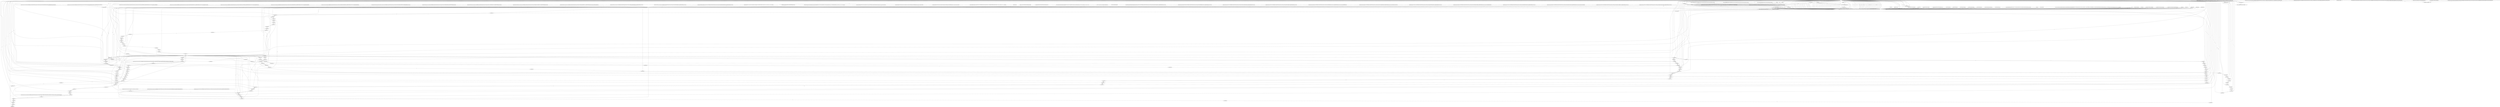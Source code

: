digraph {
node0 [label="&rct=j&q=&esrc=s&source=web&cd=1&ved=0CCQQFjAA&url=http%3A%2F%2Fintranet-if.insa-lyon.fr%2Ftemps%2Fchoix_5if.html&ei=XCZXUJO8DqGk0QW3r4HgCA&usg=AFQjCNEvjlT8PYX9dCOE2msqniHXzu3AhA&sig2=CRHwXl3O6Qnj59qSJgUMHA"];
node1 [label="&rct=j&q=&esrc=s&source=web&cd=2&ved=0CCkQFjAB&url=http%3A%2F%2Fintranet-if.insa-lyon.fr%2Ftemps%2Fchoix_4if.html&ei=_ZJQUOmNKs7ptQa2w4HoCA&usg=AFQjCNHiLeNQtecHEHS-3qH95llZOZPuFg"];
node2 [label="-"];
node3 [label=".php?vlan=106"];
node4 [label=".wolf/teaching/index.html"];
node5 [label="/SiteWebIF/"];
node6 [label="/SiteWebIF/Intranet-etudiant.php"];
node7 [label="/SiteWebIF/Intranet-personnel.php"];
node8 [label="/chercheurs/LCI/"];
node9 [label="/chercheurs/gcaplat/"];
node10 [label="/chercheurs/gcaplat/Resume%20MC%20&%20RP.pdf"];
node11 [label="/login;jsessionid=658bfefe819400eb17bfc1636a6ebae3.dsi-vm03?service=http%3a%2f%2fintranet-if.insa-lyon.fr%2fsitewebif%2fintranet-etudiant.php"];
node12 [label="/login;jsessionid=EEB958ED61C6F68724023B049EB74956.dsi-vm03?service=http%3A%2F%2Fintranet-if.insa-lyon.fr%2FSiteWebIF%2FIntranet-etudiant.php"];
node13 [label="/login?service=http%3A%2F%2Fintranet-if.insa-lyon.fr%2FSiteWebIF%2FIntranet-etudiant.php"];
node14 [label="/micromachine/download/asm"];
node15 [label="/micromachine/download/sujet.pdf"];
node16 [label="/notesif/RSS/RSS_4IF.xml"];
node17 [label="/notesif/ReferentielIF/"];
node18 [label="/notesif/ReferentielIF/pmwiki.php?n=Main.AP3"];
node19 [label="/notesif/saisie2007/"];
node20 [label="/notesif/saisie2007/_classement4IF.php"];
node21 [label="/stages/Listestage.php"];
node22 [label="/stages/descriptif/IBM%20-%20DVS-intership-2012-V4-1.pdf"];
node23 [label="/temps/"];
node24 [label="/temps/2FC37.html"];
node25 [label="/temps/2FC38.html"];
node26 [label="/temps/2FC39.html"];
node27 [label="/temps/2FC40.html"];
node28 [label="/temps/2FC41.html"];
node29 [label="/temps/2FC42.html"];
node30 [label="/temps/3IF1.html"];
node31 [label="/temps/3IF10.html"];
node32 [label="/temps/3IF11.html"];
node33 [label="/temps/3IF12.html"];
node34 [label="/temps/3IF13.html"];
node35 [label="/temps/3IF14.html"];
node36 [label="/temps/3IF15.html"];
node37 [label="/temps/3IF16.html"];
node38 [label="/temps/3IF17.html"];
node39 [label="/temps/3IF18.html"];
node40 [label="/temps/3IF19.html"];
node41 [label="/temps/3IF2.html"];
node42 [label="/temps/3IF20.html"];
node43 [label="/temps/3IF21.html"];
node44 [label="/temps/3IF22.html"];
node45 [label="/temps/3IF23.html"];
node46 [label="/temps/3IF24.html"];
node47 [label="/temps/3IF25.html"];
node48 [label="/temps/3IF26.html"];
node49 [label="/temps/3IF27.html"];
node50 [label="/temps/3IF3.html"];
node51 [label="/temps/3IF35.html"];
node52 [label="/temps/3IF36.html"];
node53 [label="/temps/3IF37.html"];
node54 [label="/temps/3IF38.html"];
node55 [label="/temps/3IF39.html"];
node56 [label="/temps/3IF4.html"];
node57 [label="/temps/3IF40.html"];
node58 [label="/temps/3IF41.html"];
node59 [label="/temps/3IF42.html"];
node60 [label="/temps/3IF43.html"];
node61 [label="/temps/3IF44.html"];
node62 [label="/temps/3IF45.html"];
node63 [label="/temps/3IF46.html"];
node64 [label="/temps/3IF47.html"];
node65 [label="/temps/3IF48.html"];
node66 [label="/temps/3IF49.html"];
node67 [label="/temps/3IF5.html"];
node68 [label="/temps/3IF50.html"];
node69 [label="/temps/3IF51.html"];
node70 [label="/temps/3IF52.html"];
node71 [label="/temps/3IF6.html"];
node72 [label="/temps/3IF7.html"];
node73 [label="/temps/3IF8.html"];
node74 [label="/temps/3IF9.html"];
node75 [label="/temps/4IF1.html"];
node76 [label="/temps/4IF10.html"];
node77 [label="/temps/4IF11.html"];
node78 [label="/temps/4IF12.html"];
node79 [label="/temps/4IF13.html"];
node80 [label="/temps/4IF14.html"];
node81 [label="/temps/4IF15.html"];
node82 [label="/temps/4IF16.html"];
node83 [label="/temps/4IF17.html"];
node84 [label="/temps/4IF18.html"];
node85 [label="/temps/4IF19.html"];
node86 [label="/temps/4IF2.html"];
node87 [label="/temps/4IF27.html"];
node88 [label="/temps/4IF3.html"];
node89 [label="/temps/4IF35.html"];
node90 [label="/temps/4IF36.html"];
node91 [label="/temps/4IF37.html"];
node92 [label="/temps/4IF38.html"];
node93 [label="/temps/4IF39.html"];
node94 [label="/temps/4IF4.html"];
node95 [label="/temps/4IF40.html"];
node96 [label="/temps/4IF41.html"];
node97 [label="/temps/4IF42.html"];
node98 [label="/temps/4IF43.html"];
node99 [label="/temps/4IF44.html"];
node100 [label="/temps/4IF45.html"];
node101 [label="/temps/4IF46.html"];
node102 [label="/temps/4IF47.html"];
node103 [label="/temps/4IF48.html"];
node104 [label="/temps/4IF49.html"];
node105 [label="/temps/4IF5.html"];
node106 [label="/temps/4IF50.html"];
node107 [label="/temps/4IF51.html"];
node108 [label="/temps/4IF52.html"];
node109 [label="/temps/4IF53.html"];
node110 [label="/temps/4IF6.html"];
node111 [label="/temps/4IF7.html"];
node112 [label="/temps/4IF8.html"];
node113 [label="/temps/4IF9.html"];
node114 [label="/temps/5IF1.html"];
node115 [label="/temps/5IF10.html"];
node116 [label="/temps/5IF11.html"];
node117 [label="/temps/5IF12.html"];
node118 [label="/temps/5IF13.html"];
node119 [label="/temps/5IF14.html"];
node120 [label="/temps/5IF15.html"];
node121 [label="/temps/5IF16.html"];
node122 [label="/temps/5IF17.html"];
node123 [label="/temps/5IF18.html"];
node124 [label="/temps/5IF19.html"];
node125 [label="/temps/5IF2.html"];
node126 [label="/temps/5IF20.html"];
node127 [label="/temps/5IF21.html"];
node128 [label="/temps/5IF22.html"];
node129 [label="/temps/5IF23.html"];
node130 [label="/temps/5IF24.html"];
node131 [label="/temps/5IF25.html"];
node132 [label="/temps/5IF26.html"];
node133 [label="/temps/5IF27.html"];
node134 [label="/temps/5IF3.html"];
node135 [label="/temps/5IF38.html"];
node136 [label="/temps/5IF39.html"];
node137 [label="/temps/5IF4.html"];
node138 [label="/temps/5IF40.html"];
node139 [label="/temps/5IF41.html"];
node140 [label="/temps/5IF42.html"];
node141 [label="/temps/5IF43.html"];
node142 [label="/temps/5IF44.html"];
node143 [label="/temps/5IF45.html"];
node144 [label="/temps/5IF46.html"];
node145 [label="/temps/5IF47.html"];
node146 [label="/temps/5IF48.html"];
node147 [label="/temps/5IF49.html"];
node148 [label="/temps/5IF5.html"];
node149 [label="/temps/5IF50.html"];
node150 [label="/temps/5IF51.html"];
node151 [label="/temps/5IF52.html"];
node152 [label="/temps/5IF6.html"];
node153 [label="/temps/5IF7.html"];
node154 [label="/temps/5IF8.html"];
node155 [label="/temps/5IF9.html"];
node156 [label="/temps/choix_3if.html"];
node157 [label="/temps/choix_4if.html"];
node158 [label="/temps/choix_5if.html"];
node159 [label="/temps/index.html"];
node160 [label=":90/wiki/doku.php"];
node161 [label=":90/wiki/doku.php?id=comptes_etudiants"];
node162 [label=":90/wiki/doku.php?id=contacts_marches_informatiques_sav_etc"];
node163 [label=":90/wiki/doku.php?id=divers"];
node164 [label=":90/wiki/doku.php?id=serveur"];
node165 [label=":90/wiki/doku.php?id=servifnagios"];
node166 [label=":90/wiki/doku.php?id=start&do=login"];
node167 [label=":90/wiki/doku.php?id=windows2"];
node168 [label=":90/wiki/doku.php?id=windows2&do=revisions"];
node169 [label=":90/wiki/doku.php?id=windows3"];
node170 [label="=f&client=chrome-mobile&sourceid=chrome-mobile&ie=UTF-8&q=insa+if+temps"];
node171 [label="=fr&client=ms-android-hms-vf-fr&source=android-browser-goto&v=133247963&q=emploi+du+temps+insa+if&oq=emploi+du+temps+insa&gs_l=mobile-gws-serp.1.0.41j0l4.2508.3845.0.5855.5.5.0.0.0.0.627.1066.4-1j1.2.0...0.0...1ac.1.7dWZmlpwgyQ"];
node172 [label="=fr&gl=fr&client=ms-android-samsung&source=android-browser-key&q=if+temp+insa&sky=mrdr"];
node173 [label="=fr&redir_esc=&client=ms-android-hms-vf-fr&source=android-browser-goto&v=133247963&qsubts=1348492673106&action=devloc&q=emploi+du+temps+insa+if&v=133247963"];
node174 [label="=fr&redir_esc=&client=ms-android-orange-unknown&source=android-browser-type&v=133247963&qsubts=1348232983309&q=if+insa+emploi+du+temps&v=133247963"];
node175 [label="=fr&redir_esc=&client=ms-android-samsung&source=android-search-app&v=133247963&qsubts=1348578626925&q=emploi+du+temps+insa+lyon&v=133247963"];
node176 [label="=fr&source=hp&q=insa+emploi+du+temps&gbv=2&rlz=1W1GZEZ_frFR316&oq=insa+emplo&gs_l=heirloom-hp.3.1.0l2j0i30l6j0i10i30j0i5i30.62156.65047.0.68625.10.10.0.0.0.0.312.1734.0j2j4j1.7.0...0.0...1c.1.GcQt3opsk1I"];
node177 [label="=insa%20lyon%20edt"];
node178 [label="=t&rct=j&q=architecture%20des%20ordinateurs%20et%20assembleurs%20site%20du%20zero&source=web&cd=7&ved=0CFAQFjAG&url=http%3A%2F%2Fintranet-if.insa-lyon.fr%2Fmicromachine%2Fdownload%2Fsujet.pdf&ei=-uVNUIz4BYa00QW464DoAQ&usg=AFQjCNGVIueq_Xoou5zoRZ-blydbJI89_Q&cad=rja"];
node179 [label="_dns.php?sql=Modifier&vlan=106&adresse_ip=134.214.107.49&nom_dns=&description_user=&no_salle=&nom_labo=&mac=&brassage=&commentaires="];
node180 [label="a=t&rct=j&q=&esrc=s&source=web&cd=1&ved=0CB8QFjAA&url=http%3A%2F%2Fintranet-if.insa-lyon.fr%2Ftemps%2F3IF22.html&ei=P6BMUOyaItSyhAev5oHQCQ&usg=AFQjCNF2kB2k9vXEnHi4bzePZtfBR-dlQg&sig2=rZXViB554PnqpvlhfHyfSA"];
node181 [label="a=t&rct=j&q=&esrc=s&source=web&cd=2&ved=0CCYQFjAB&url=http%3A%2F%2Fintranet-if.insa-lyon.fr%2Ftemps%2F3IF5.html&ei=aaBMUJCLO5O3hAe3n4HgCQ&usg=AFQjCNGDyg7rZlSOWZhdLAo_VscGVFmlDw&sig2=9CxbO4Xi4VaxNqJbg68rzA"];
node182 [label="ation/annuaire"];
node183 [label="ation/historique"];
node184 [label="base_dns.php"];
node185 [label="diante/laedi"];
node186 [label="eb&babsrc=NT_ss&rlz=0&q=machine+de+plan+d%26%2339%3Barchitecture"];
node187 [label="emplois+du+temps+insa&ie=UTF-8&oe=UTF-8&hl=fr&client=safari"];
node188 [label="ers/cours-architecture-des-ordinateurs_pdf_58664.html"];
node189 [label="http://if.insa-lyon.fr/"];
node190 [label="http://intranet-if:90/dns/"];
node191 [label="ient=ms-rim&hl=fr&q=intranet%20if&ie=UTF-8&oe=UTF-8&channel=browser"];
node192 [label="l=fr&source=android-home&site=webhp&source=hp&q=insa+lyon+emploi+du+temps&oq=insa+lyon+emploi+du+temps&gs_l=mobile-gws-hp.3...4047.14314.0.15016.26.22.0.1.1.0.0.0..0.0...0.0...1ac.1."];
node193 [label="mploi+du+temps+insa+lyon+&s=web&as=0&rlz=0&babsrc=SP_ss"];
node194 [label="ntranet+if&form=OPRTSD&pc=OPER"];
node195 [label="on/3if"];
node196 [label="produit+cimique+talpac+&btnG=%3CSPAN+class%3Dsbico+style%3D%22DISPLAY%3A+block%3B+BACKGROUND%3A+url%28%2Fimages%2Fnav_logo115.png%29+no-repeat+-36px+-111px%3B+WIDTH%3A+13px%3B+HEIGHT%3A+14px%22%3E%3C%2FSPAN%3E&hl=fr&gbv=2&tbas=0&gs_l=heirloom-serp.12...22344.35156.0.37672.16.16.0.0.0.0.328.3124.0j7j7j1.15.0...0.0...1c.1.w_ZdoZUIog8"];
node197 [label="rct=j&q=%3E%20http%3A%2F%2Fintranet-if%2Fpermanences%2F&source=web&cd=1&ved=0CCUQFjAA&url=http%3A%2F%2Fintranet-if.insa-lyon.fr%2Ftemps%2F&ei=51lgUKXWN-On0QXe2IGACw&usg=AFQjCNEWrHsRdIlhli_31qYl94w-yMCjpw"];
node198 [label="rct=j&q=&esrc=s&source=web&cd=1&cad=rja&ved=0CCIQFjAA&url=http%3A%2F%2Fintranet-if.insa-lyon.fr%2Fchercheurs%2Fgcaplat%2F&ei=xQxfUIyPFIbG0QWFvoDwCw&usg=AFQjCNGYKZ3_TwpgrzNHszHTutds228MaQ"];
node199 [label="rct=j&q=&esrc=s&source=web&cd=1&cad=rja&ved=0CCMQFjAA&url=http%3A%2F%2Fintranet-if.insa-lyon.fr%2Ftemps%2F&ei=JU9LUIPaKYaq0QXvn4CACw&usg=AFQjCNEWrHsRdIlhli_31qYl94w-yMCjpw"];
node200 [label="rct=j&q=&esrc=s&source=web&cd=1&ved=0CCAQFjAA&url=http%3A%2F%2Fintranet-if.insa-lyon.fr%2Ftemps%2F&ei=5VpgUMuhJ8K6hAet4YHoAQ&usg=AFQjCNEWrHsRdIlhli_31qYl94w-yMCjpw"];
node201 [label="rct=j&q=&esrc=s&source=web&cd=1&ved=0CCAQFjAA&url=http%3A%2F%2Fintranet-if.insa-lyon.fr%2Ftemps%2F&ei=nkJoUOX3CYu4hAfn8IBo&usg=AFQjCNEWrHsRdIlhli_31qYl94w-yMCjpw"];
node202 [label="rct=j&q=&esrc=s&source=web&cd=1&ved=0CCIQFjAA&url=http%3A%2F%2Fintranet-if.insa-lyon.fr%2Ftemps%2F&ei=MENPUNHINZKwhAe_uoCwBw&usg=AFQjCNEWrHsRdIlhli_31qYl94w-yMCjpw&sig2=tMbyXXBKXXRBYAJGCv-RcA"];
node203 [label="rct=j&q=&esrc=s&source=web&cd=1&ved=0CCMQFjAA&url=http%3A%2F%2Fintranet-if.insa-lyon.fr%2Fchercheurs%2Fgcaplat%2F&ei=zK1hUL7qF4LM0QWamIHgAg&usg=AFQjCNGYKZ3_TwpgrzNHszHTutds228MaQ"];
node204 [label="rct=j&q=&esrc=s&source=web&cd=1&ved=0CCMQFjAA&url=http%3A%2F%2Fintranet-if.insa-lyon.fr%2Ftemps%2F&ei=SkZoULeiIMqH0AXg54GQCA&usg=AFQjCNEWrHsRdIlhli_31qYl94w-yMCjpw&sig2=FniHnnreSp4CYxOUUWkcAA"];
node205 [label="rct=j&q=&esrc=s&source=web&cd=1&ved=0CCMQFjAA&url=http%3A%2F%2Fintranet-if.insa-lyon.fr%2Ftemps%2F&ei=gXpYULH4O8TMhAeLpYH4Bw&usg=AFQjCNEWrHsRdIlhli_31qYl94w-yMCjpw"];
node206 [label="rct=j&q=&esrc=s&source=web&cd=1&ved=0CCMQFjAA&url=http%3A%2F%2Fintranet-if.insa-lyon.fr%2Ftemps%2F&ei=mGtcUKPXKsjOhAeuk4HADA&usg=AFQjCNEWrHsRdIlhli_31qYl94w-yMCjpw&sig2=7tHpqkKuJAh9ZEvE1hOfhw"];
node207 [label="rct=j&q=&esrc=s&source=web&cd=1&ved=0CCMQFjAA&url=http%3A%2F%2Fintranet-if.insa-lyon.fr%2Ftemps%2F&ei=niBXUNDEOsK2hQe9sYDoCA&usg=AFQjCNEWrHsRdIlhli_31qYl94w-yMCjpw"];
node208 [label="rct=j&q=&esrc=s&source=web&cd=1&ved=0CCMQFjAA&url=http%3A%2F%2Fintranet-if.insa-lyon.fr%2Ftemps%2F&ei=wAJjUKCJIouFhQe_9oCgCQ&usg=AFQjCNEWrHsRdIlhli_31qYl94w-yMCjpw&sig2=8VF0_4c6u8cKwg38CQ8Qbg"];
node209 [label="rct=j&q=&esrc=s&source=web&cd=1&ved=0CCUQFjAA&url=http%3A%2F%2Fintranet-if.insa-lyon.fr%2Ftemps%2F&ei=zpJQUNLyGsW2hQfEjIGQCw&usg=AFQjCNEWrHsRdIlhli_31qYl94w-yMCjpw"];
node210 [label="rct=j&q=&esrc=s&source=web&cd=1&ved=0CCgQFjAA&url=http%3A%2F%2Fintranet-if.insa-lyon.fr%2Ftemps%2F&ei=yENLUOeMA4eo0AX7tYCABA&usg=AFQjCNEWrHsRdIlhli_31qYl94w-yMCjpw"];
node211 [label="rct=j&q=&esrc=s&source=web&cd=3&cad=rja&ved=0CDEQFjAC&url=http%3A%2F%2Fintranet-if.insa-lyon.fr%2Fchercheurs%2FLCI%2F&ei=xQxfUIyPFIbG0QWFvoDwCw&usg=AFQjCNEEweBcx-FbxpTr-A1f06xhJ5qHsg"];
node212 [label="rct=j&q=&esrc=s&source=web&cd=3&ved=0CC8QFjAC&url=http%3A%2F%2Fintranet-if.insa-lyon.fr%2Fchercheurs%2FLCI%2F&ei=Ra5hULa4C8OJ0AWx14GwAw&usg=AFQjCNEEweBcx-FbxpTr-A1f06xhJ5qHsg&cad=rja"];
node213 [label="rct=j&q=&esrc=s&source=web&cd=3&ved=0CDIQjBAwAg&url=http%3A%2F%2Fintranet-if.insa-lyon.fr%2Ftemps%2Fchoix_3if.html&ei=8OdNUIKBIZO0hAeJz4DACQ&usg=AFQjCNH9hwHjDrx8bQ1qS6TlNXJo9cvLtQ"];
node214 [label="rct=j&q=&esrc=s&source=web&cd=3&ved=0CDIQjBAwAg&url=http%3A%2F%2Fintranet-if.insa-lyon.fr%2Ftemps%2Fchoix_3if.html&ei=KC5TUK6PM8S0hAeZ3YFY&usg=AFQjCNH9hwHjDrx8bQ1qS6TlNXJo9cvLtQ"];
node215 [label="rct=j&q=&esrc=s&source=web&cd=3&ved=0CDwQFjAC&url=http%3A%2F%2Fintranet-if.insa-lyon.fr%2Ftemps%2F&ei=vVFkUMXvM8am0QXA3YDoBQ&usg=AFQjCNEWrHsRdIlhli_31qYl94w-yMCjpw&sig2=lXr2a_vGZrN1IFaTtnHzCQ"];
node216 [label="rct=j&q=&esrc=s&source=web&cd=6&ved=0CEAQFjAF&url=http%3A%2F%2Fintranet-if.insa-lyon.fr%2Ftemps%2F&ei=IOZNUIDMBMnE0QXMxYGYCw&usg=AFQjCNEWrHsRdIlhli_31qYl94w-yMCjpw&sig2=MLjqXZ57Culoj7geLD-kMw"];
node217 [label="rct=j&q=&esrc=s&source=web&cd=7&ved=0CE0QFjAG&url=http%3A%2F%2Fintranet-if.insa-lyon.fr%2Ftemps%2F&ei=PJdMUMqoCoue8QSQrICACA&usg=AFQjCNEWrHsRdIlhli_31qYl94w-yMCjpw&sig2=Tr-cYtXpp3MZHt0Uy7hqQA"];
node218 [label="rct=j&q=&esrc=s&source=web&cd=8&ved=0CEMQFjAH&url=http%3A%2F%2Fintranet-if.insa-lyon.fr%2Ftemps%2F&ei=vsJZUNXJC9SHhQeC-YDADw&usg=AFQjCNEWrHsRdIlhli_31qYl94w-yMCjpw&sig2=2BWxnHJzWn5cJA3IOV8PlQ"];
node219 [label="rct=j&q=&esrc=s&source=web&cd=9&ved=0CFAQFjAI&url=http%3A%2F%2Fintranet-if.insa-lyon.fr%2Ftemps%2F&ei=diBXUM6nK4K0hAfp-4HQBw&usg=AFQjCNEWrHsRdIlhli_31qYl94w-yMCjpw&sig2=f5ushQ6LSIrPamKy5LnIpg"];
node220 [label="rct=j&q=architecture%20des%20ordinateurs%20pdf%20insa&source=web&cd=1&ved=0CCIQFjAA&url=http%3A%2F%2Fintranet-if.insa-lyon.fr%2Fmicromachine%2Fdownload%2Fsujet.pdf&ei=HRRfUJaoOYfe4QSYtoH4AQ&usg=AFQjCNGVIueq_Xoou5zoRZ-blydbJI89_Q&cad=rja"];
node221 [label="rct=j&q=emploi%20du%20temps%20insa%20lyon%20if&source=web&cd=1&ved=0CCMQFjAA&url=http%3A%2F%2Fintranet-if.insa-lyon.fr%2Ftemps%2F&ei=8WFgULqPEMOzhAeL6YHQCQ&usg=AFQjCNEWrHsRdIlhli_31qYl94w-yMCjpw"];
node222 [label="rct=j&q=guy%20caplat&source=web&cd=1&ved=0CC4QFjAA&url=http%3A%2F%2Fintranet-if.insa-lyon.fr%2Fchercheurs%2Fgcaplat%2F&ei=aZxpUMXuFZSShge_oIHADw&usg=AFQjCNGYKZ3_TwpgrzNHszHTutds228MaQ"];
node223 [label="rct=j&q=if%20edt%204if&source=web&cd=1&ved=0CCgQFjAA&url=http%3A%2F%2Fintranet-if.insa-lyon.fr%2Ftemps%2Fchoix_4if.html&ei=C5VpUP9qiJKGB5iUgJAK&usg=AFQjCNHiLeNQtecHEHS-3qH95llZOZPuFg"];
node224 [label="rct=j&q=if%20insa%20lyon&source=web&cd=8&ved=0CEYQFjAH&url=http%3A%2F%2Fintranet-if.insa-lyon.fr%2Ftemps%2F&ei=UK1lUKLYHo6FhQejsoDABA&usg=AFQjCNEWrHsRdIlhli_31qYl94w-yMCjpw"];
node225 [label="rct=j&q=insa%20edt%20lyon&source=web&cd=1&ved=0CCIQFjAA&url=http%3A%2F%2Fintranet-if.insa-lyon.fr%2Ftemps%2F&ei=WM1ZUIbxNMa3hQfmooD4Cw&usg=AFQjCNEWrHsRdIlhli_31qYl94w-yMCjpw"];
node226 [label="rct=j&q=insa%20lyon%20if%20edt&source=web&cd=1&ved=0CCIQFjAA&url=http%3A%2F%2Fintranet-if.insa-lyon.fr%2Ftemps%2F&ei=B5ppUM_GL4LRhAfa74G4Aw&usg=AFQjCNEWrHsRdIlhli_31qYl94w-yMCjpw"];
node227 [label="rct=j&q=intranet%20if&source=web&cd=1&ved=0CC8QFjAA&url=http%3A%2F%2Fintranet-if.insa-lyon.fr%2Ftemps%2F&ei=a2JgUNLcKIjAhAe594GoCw&usg=AFQjCNEWrHsRdIlhli_31qYl94w-yMCjpw&sig2=745I95gcvOnpH9Ikm4nT5A"];
node228 [label="rct=j&q=intranet%20if&source=web&cd=1&ved=0CCMQFjAA&url=http%3A%2F%2Fintranet-if.insa-lyon.fr%2Ftemps%2F&ei=X19gUMGKF8a7hAfTjIDAAg&usg=AFQjCNEWrHsRdIlhli_31qYl94w-yMCjpw"];
node229 [label="rct=j&q=intranet%20if&source=web&cd=1&ved=0CCMQFjAA&url=http%3A%2F%2Fintranet-if.insa-lyon.fr%2Ftemps%2F&ei=YSFXUPnzBYKThgfDSQ&usg=AFQjCNEWrHsRdIlhli_31qYl94w-yMCjpw"];
node230 [label="rct=j&q=temps%20insa%20lyon%20if&source=web&cd=1&ved=0CCUQFjAA&url=http%3A%2F%2Fintranet-if.insa-lyon.fr%2Ftemps%2F&ei=NKFpUOD9MsKFhQf-nIH4DA&usg=AFQjCNEWrHsRdIlhli_31qYl94w-yMCjpw"];
node231 [label="u.php"];
node232 [label="u.php?id=comptes_etudiants"];
node233 [label="u.php?id=divers"];
node234 [label="u.php?id=divers&do=edit&rev=1325686450"];
node235 [label="u.php?id=interroger_ad_en_ligne_de_commande"];
node236 [label="u.php?id=interroger_ad_en_ligne_de_commande&do=edit&rev=0"];
node237 [label="u.php?id=script"];
node238 [label="u.php?id=serveur"];
node239 [label="u.php?id=servif-web"];
node240 [label="u.php?id=windows2"];
node241 [label="u.php?id=windows3"];
node242 [label="urce=ig&rlz=&q=emploi+du+temps+insa+lyon+&oq=emploi+de+t&gs_l=igoogle.1.0.0i10j0l4j0i10j0l4.20626.31120.0.44528.11.9.0.2.2.0.122.944.1j8.9.0...0.0...1ac.1.4yu2M1yNR-g"];
node0 -> node158 [label="1"];
node1 -> node157 [label="1"];
node2 -> node0 [label="1"];
node2 -> node43 [label="1"];
node2 -> node0 [label="1"];
node2 -> node0 [label="1"];
node2 -> node0 [label="1"];
node2 -> node0 [label="1"];
node2 -> node0 [label="1"];
node2 -> node0 [label="1"];
node2 -> node0 [label="1"];
node2 -> node0 [label="1"];
node2 -> node0 [label="1"];
node2 -> node0 [label="1"];
node2 -> node0 [label="2"];
node2 -> node0 [label="1"];
node2 -> node0 [label="3"];
node2 -> node0 [label="1"];
node2 -> node0 [label="1"];
node2 -> node0 [label="1"];
node2 -> node0 [label="1"];
node2 -> node0 [label="1"];
node2 -> node0 [label="8"];
node2 -> node0 [label="1"];
node2 -> node0 [label="1"];
node2 -> node0 [label="1"];
node2 -> node0 [label="1"];
node2 -> node17 [label="1"];
node2 -> node0 [label="1"];
node2 -> node0 [label="1"];
node2 -> node0 [label="1"];
node2 -> node157 [label="2"];
node2 -> node159 [label="2"];
node2 -> node0 [label="17"];
node2 -> node61 [label="7"];
node2 -> node0 [label="1"];
node2 -> node0 [label="4"];
node2 -> node133 [label="4"];
node2 -> node131 [label="1"];
node2 -> node129 [label="1"];
node2 -> node128 [label="1"];
node2 -> node126 [label="1"];
node2 -> node123 [label="1"];
node2 -> node39 [label="1"];
node2 -> node109 [label="2"];
node2 -> node103 [label="1"];
node2 -> node0 [label="1"];
node2 -> node102 [label="1"];
node2 -> node124 [label="1"];
node2 -> node97 [label="4"];
node2 -> node42 [label="1"];
node2 -> node0 [label="18"];
node2 -> node0 [label="1"];
node2 -> node99 [label="3"];
node2 -> node0 [label="11"];
node2 -> node0 [label="1"];
node2 -> node0 [label="1"];
node2 -> node0 [label="1"];
node2 -> node95 [label="10"];
node2 -> node92 [label="38"];
node2 -> node0 [label="1"];
node2 -> node0 [label="1"];
node2 -> node57 [label="5"];
node2 -> node55 [label="20"];
node2 -> node0 [label="1"];
node2 -> node156 [label="6"];
node2 -> node113 [label="3"];
node2 -> node0 [label="1"];
node2 -> node0 [label="1"];
node2 -> node0 [label="2"];
node2 -> node0 [label="6"];
node2 -> node111 [label="2"];
node2 -> node101 [label="2"];
node2 -> node77 [label="2"];
node2 -> node110 [label="3"];
node2 -> node0 [label="1"];
node2 -> node130 [label="1"];
node2 -> node94 [label="2"];
node2 -> node0 [label="1"];
node2 -> node104 [label="2"];
node2 -> node106 [label="2"];
node2 -> node108 [label="2"];
node2 -> node0 [label="1"];
node2 -> node75 [label="1"];
node2 -> node0 [label="2"];
node2 -> node0 [label="1"];
node2 -> node86 [label="2"];
node2 -> node73 [label="1"];
node2 -> node35 [label="1"];
node2 -> node0 [label="2"];
node2 -> node10 [label="1"];
node2 -> node96 [label="7"];
node2 -> node136 [label="15"];
node2 -> node0 [label="3"];
node2 -> node7 [label="25"];
node2 -> node91 [label="2"];
node2 -> node0 [label="1"];
node2 -> node0 [label="1"];
node2 -> node0 [label="3"];
node2 -> node153 [label="1"];
node2 -> node0 [label="15"];
node2 -> node100 [label="3"];
node2 -> node0 [label="1"];
node2 -> node53 [label="11"];
node2 -> node0 [label="1"];
node2 -> node0 [label="1"];
node2 -> node0 [label="43"];
node2 -> node0 [label="3"];
node2 -> node0 [label="14"];
node2 -> node16 [label="7"];
node2 -> node0 [label="1"];
node2 -> node0 [label="2"];
node2 -> node0 [label="1"];
node2 -> node0 [label="23"];
node2 -> node0 [label="1"];
node2 -> node0 [label="22"];
node2 -> node0 [label="4"];
node2 -> node127 [label="1"];
node2 -> node0 [label="40"];
node2 -> node0 [label="1"];
node2 -> node0 [label="3"];
node2 -> node0 [label="8"];
node2 -> node0 [label="1"];
node2 -> node54 [label="18"];
node2 -> node0 [label="1"];
node2 -> node19 [label="6"];
node2 -> node0 [label="1"];
node2 -> node0 [label="41"];
node2 -> node0 [label="29"];
node2 -> node0 [label="23"];
node2 -> node107 [label="2"];
node2 -> node6 [label="313"];
node2 -> node0 [label="1"];
node2 -> node0 [label="8"];
node2 -> node0 [label="1"];
node2 -> node122 [label="1"];
node2 -> node78 [label="2"];
node2 -> node112 [label="2"];
node2 -> node0 [label="1"];
node2 -> node0 [label="1"];
node2 -> node58 [label="3"];
node2 -> node0 [label="1"];
node2 -> node0 [label="1"];
node2 -> node98 [label="3"];
node2 -> node0 [label="1"];
node2 -> node9 [label="2"];
node2 -> node0 [label="64"];
node2 -> node5 [label="2"];
node2 -> node0 [label="82"];
node2 -> node23 [label="57"];
node2 -> node63 [label="1"];
node2 -> node0 [label="3"];
node2 -> node0 [label="1"];
node2 -> node0 [label="1"];
node2 -> node88 [label="3"];
node2 -> node138 [label="4"];
node2 -> node0 [label="1"];
node2 -> node0 [label="2"];
node2 -> node0 [label="1"];
node2 -> node93 [label="29"];
node2 -> node0 [label="2"];
node2 -> node0 [label="1"];
node2 -> node0 [label="21"];
node2 -> node0 [label="1"];
node2 -> node0 [label="4"];
node2 -> node105 [label="2"];
node2 -> node0 [label="1"];
node2 -> node0 [label="63"];
node2 -> node150 [label="1"];
node2 -> node132 [label="1"];
node2 -> node21 [label="2"];
node2 -> node114 [label="1"];
node2 -> node0 [label="52"];
node2 -> node76 [label="2"];
node2 -> node0 [label="9"];
node3 -> node0 [label="1"];
node4 -> node0 [label="1"];
node4 -> node0 [label="1"];
node5 -> node6 [label="2"];
node6 -> node0 [label="9"];
node6 -> node0 [label="4"];
node6 -> node0 [label="57"];
node6 -> node0 [label="4"];
node6 -> node23 [label="56"];
node6 -> node0 [label="19"];
node6 -> node0 [label="73"];
node6 -> node21 [label="22"];
node7 -> node0 [label="2"];
node7 -> node19 [label="1"];
node7 -> node23 [label="4"];
node7 -> node0 [label="1"];
node8 -> node0 [label="1"];
node8 -> node0 [label="1"];
node9 -> node10 [label="2"];
node10 -> node10 [label="3"];
node11 -> node6 [label="2"];
node12 -> node6 [label="2"];
node13 -> node6 [label="1"];
node14 -> node14 [label="1"];
node15 -> node15 [label="6"];
node16 -> node16 [label="24"];
node17 -> node0 [label="1"];
node17 -> node17 [label="1"];
node18 -> node0 [label="1"];
node19 -> node20 [label="4"];
node19 -> node0 [label="4"];
node19 -> node0 [label="4"];
node19 -> node0 [label="4"];
node19 -> node0 [label="1"];
node19 -> node0 [label="4"];
node19 -> node0 [label="4"];
node19 -> node0 [label="4"];
node19 -> node0 [label="4"];
node19 -> node0 [label="4"];
node19 -> node0 [label="3"];
node19 -> node0 [label="4"];
node19 -> node0 [label="4"];
node20 -> node19 [label="5"];
node21 -> node0 [label="1"];
node21 -> node0 [label="1"];
node21 -> node0 [label="1"];
node21 -> node0 [label="1"];
node21 -> node0 [label="1"];
node21 -> node0 [label="1"];
node21 -> node22 [label="1"];
node21 -> node0 [label="1"];
node21 -> node0 [label="2"];
node21 -> node0 [label="1"];
node21 -> node0 [label="1"];
node21 -> node0 [label="1"];
node21 -> node0 [label="1"];
node21 -> node0 [label="1"];
node22 -> node22 [label="2"];
node23 -> node97 [label="1"];
node23 -> node57 [label="25"];
node23 -> node61 [label="1"];
node23 -> node153 [label="1"];
node23 -> node104 [label="1"];
node23 -> node55 [label="20"];
node23 -> node95 [label="10"];
node23 -> node93 [label="26"];
node23 -> node41 [label="1"];
node23 -> node135 [label="1"];
node23 -> node106 [label="1"];
node23 -> node121 [label="1"];
node23 -> node88 [label="1"];
node23 -> node53 [label="13"];
node23 -> node138 [label="7"];
node23 -> node54 [label="13"];
node23 -> node96 [label="1"];
node23 -> node0 [label="1"];
node23 -> node136 [label="31"];
node23 -> node86 [label="3"];
node23 -> node92 [label="29"];
node23 -> node91 [label="7"];
node24 -> node25 [label="1"];
node25 -> node26 [label="1"];
node26 -> node27 [label="1"];
node27 -> node28 [label="1"];
node28 -> node29 [label="1"];
node29 -> node0 [label="1"];
node30 -> node70 [label="1"];
node30 -> node41 [label="2"];
node31 -> node32 [label="1"];
node31 -> node74 [label="1"];
node32 -> node33 [label="1"];
node32 -> node31 [label="1"];
node33 -> node34 [label="1"];
node33 -> node32 [label="1"];
node34 -> node35 [label="1"];
node34 -> node33 [label="1"];
node35 -> node36 [label="1"];
node35 -> node34 [label="1"];
node36 -> node37 [label="1"];
node36 -> node35 [label="1"];
node37 -> node38 [label="1"];
node37 -> node36 [label="1"];
node38 -> node39 [label="1"];
node38 -> node37 [label="1"];
node39 -> node159 [label="1"];
node39 -> node40 [label="1"];
node39 -> node38 [label="1"];
node40 -> node42 [label="2"];
node40 -> node39 [label="1"];
node41 -> node30 [label="1"];
node41 -> node50 [label="2"];
node42 -> node43 [label="2"];
node42 -> node40 [label="1"];
node43 -> node44 [label="2"];
node43 -> node42 [label="1"];
node44 -> node45 [label="1"];
node44 -> node43 [label="1"];
node45 -> node46 [label="1"];
node45 -> node44 [label="1"];
node46 -> node47 [label="1"];
node46 -> node45 [label="1"];
node47 -> node48 [label="1"];
node47 -> node46 [label="1"];
node48 -> node49 [label="1"];
node49 -> node0 [label="1"];
node50 -> node56 [label="2"];
node50 -> node41 [label="2"];
node51 -> node0 [label="2"];
node52 -> node51 [label="2"];
node53 -> node159 [label="3"];
node53 -> node52 [label="5"];
node53 -> node54 [label="18"];
node54 -> node53 [label="7"];
node54 -> node159 [label="3"];
node54 -> node55 [label="36"];
node55 -> node159 [label="3"];
node55 -> node54 [label="3"];
node55 -> node57 [label="34"];
node56 -> node67 [label="4"];
node56 -> node50 [label="2"];
node57 -> node58 [label="31"];
node57 -> node55 [label="7"];
node58 -> node159 [label="2"];
node58 -> node59 [label="24"];
node58 -> node57 [label="3"];
node59 -> node58 [label="2"];
node59 -> node159 [label="1"];
node59 -> node60 [label="23"];
node60 -> node59 [label="2"];
node60 -> node61 [label="16"];
node61 -> node60 [label="3"];
node61 -> node62 [label="14"];
node62 -> node63 [label="11"];
node63 -> node159 [label="1"];
node63 -> node64 [label="10"];
node64 -> node63 [label="1"];
node64 -> node65 [label="9"];
node65 -> node64 [label="1"];
node65 -> node66 [label="7"];
node66 -> node65 [label="1"];
node66 -> node68 [label="6"];
node67 -> node71 [label="4"];
node67 -> node56 [label="2"];
node68 -> node69 [label="6"];
node69 -> node70 [label="3"];
node70 -> node30 [label="2"];
node71 -> node67 [label="1"];
node71 -> node72 [label="4"];
node72 -> node71 [label="1"];
node72 -> node73 [label="3"];
node73 -> node72 [label="1"];
node73 -> node74 [label="2"];
node74 -> node31 [label="1"];
node74 -> node73 [label="1"];
node75 -> node108 [label="3"];
node75 -> node86 [label="10"];
node76 -> node113 [label="1"];
node76 -> node77 [label="5"];
node77 -> node76 [label="1"];
node77 -> node78 [label="3"];
node78 -> node77 [label="1"];
node78 -> node79 [label="3"];
node79 -> node78 [label="1"];
node79 -> node80 [label="3"];
node80 -> node79 [label="1"];
node80 -> node81 [label="3"];
node81 -> node80 [label="1"];
node81 -> node82 [label="3"];
node82 -> node159 [label="1"];
node82 -> node81 [label="1"];
node82 -> node83 [label="2"];
node83 -> node84 [label="2"];
node84 -> node85 [label="2"];
node85 -> node0 [label="1"];
node86 -> node75 [label="3"];
node86 -> node88 [label="9"];
node87 -> node159 [label="1"];
node88 -> node86 [label="2"];
node88 -> node94 [label="10"];
node89 -> node0 [label="2"];
node90 -> node89 [label="3"];
node91 -> node90 [label="2"];
node91 -> node92 [label="14"];
node92 -> node159 [label="2"];
node92 -> node91 [label="3"];
node92 -> node93 [label="63"];
node93 -> node159 [label="6"];
node93 -> node95 [label="60"];
node93 -> node92 [label="13"];
node94 -> node159 [label="1"];
node94 -> node88 [label="2"];
node94 -> node105 [label="9"];
node95 -> node159 [label="1"];
node95 -> node96 [label="47"];
node95 -> node93 [label="9"];
node96 -> node159 [label="1"];
node96 -> node95 [label="4"];
node96 -> node97 [label="41"];
node97 -> node96 [label="3"];
node97 -> node98 [label="23"];
node98 -> node97 [label="3"];
node98 -> node99 [label="19"];
node99 -> node98 [label="4"];
node99 -> node100 [label="20"];
node100 -> node99 [label="4"];
node100 -> node101 [label="14"];
node100 -> node159 [label="2"];
node101 -> node100 [label="3"];
node101 -> node102 [label="13"];
node102 -> node101 [label="2"];
node102 -> node103 [label="14"];
node103 -> node102 [label="2"];
node103 -> node104 [label="14"];
node104 -> node103 [label="2"];
node104 -> node106 [label="14"];
node105 -> node94 [label="2"];
node105 -> node110 [label="8"];
node106 -> node104 [label="2"];
node106 -> node159 [label="1"];
node106 -> node107 [label="12"];
node107 -> node106 [label="2"];
node107 -> node108 [label="10"];
node108 -> node107 [label="3"];
node108 -> node75 [label="9"];
node109 -> node75 [label="1"];
node110 -> node105 [label="2"];
node110 -> node111 [label="8"];
node111 -> node110 [label="2"];
node111 -> node112 [label="8"];
node112 -> node111 [label="2"];
node112 -> node113 [label="6"];
node113 -> node112 [label="3"];
node113 -> node76 [label="5"];
node114 -> node125 [label="5"];
node114 -> node159 [label="1"];
node114 -> node151 [label="1"];
node115 -> node116 [label="2"];
node116 -> node117 [label="2"];
node117 -> node118 [label="2"];
node118 -> node119 [label="2"];
node119 -> node120 [label="2"];
node120 -> node121 [label="2"];
node121 -> node122 [label="2"];
node122 -> node123 [label="2"];
node123 -> node124 [label="2"];
node124 -> node126 [label="2"];
node125 -> node134 [label="4"];
node126 -> node127 [label="4"];
node127 -> node128 [label="2"];
node128 -> node129 [label="2"];
node129 -> node130 [label="5"];
node130 -> node131 [label="2"];
node131 -> node132 [label="2"];
node132 -> node133 [label="2"];
node133 -> node0 [label="2"];
node134 -> node137 [label="8"];
node135 -> node136 [label="3"];
node136 -> node135 [label="1"];
node136 -> node138 [label="16"];
node137 -> node159 [label="1"];
node137 -> node148 [label="2"];
node138 -> node159 [label="1"];
node138 -> node136 [label="8"];
node138 -> node139 [label="19"];
node139 -> node140 [label="12"];
node140 -> node141 [label="12"];
node141 -> node159 [label="1"];
node141 -> node142 [label="8"];
node142 -> node143 [label="5"];
node143 -> node144 [label="4"];
node144 -> node145 [label="4"];
node145 -> node146 [label="4"];
node146 -> node147 [label="5"];
node147 -> node149 [label="5"];
node148 -> node152 [label="2"];
node149 -> node150 [label="5"];
node150 -> node151 [label="9"];
node151 -> node114 [label="5"];
node151 -> node159 [label="1"];
node151 -> node150 [label="2"];
node152 -> node153 [label="11"];
node153 -> node159 [label="1"];
node153 -> node154 [label="3"];
node154 -> node155 [label="3"];
node155 -> node115 [label="3"];
node156 -> node55 [label="1"];
node156 -> node0 [label="1"];
node156 -> node53 [label="2"];
node157 -> node95 [label="2"];
node157 -> node92 [label="1"];
node157 -> node91 [label="1"];
node158 -> node135 [label="1"];
node159 -> node57 [label="4"];
node159 -> node95 [label="1"];
node159 -> node110 [label="1"];
node159 -> node94 [label="1"];
node159 -> node93 [label="3"];
node159 -> node55 [label="4"];
node159 -> node56 [label="2"];
node159 -> node47 [label="1"];
node159 -> node66 [label="1"];
node159 -> node0 [label="1"];
node159 -> node59 [label="1"];
node159 -> node91 [label="2"];
node159 -> node136 [label="5"];
node159 -> node92 [label="7"];
node159 -> node138 [label="3"];
node159 -> node54 [label="3"];
node159 -> node24 [label="1"];
node159 -> node53 [label="3"];
node160 -> node0 [label="2"];
node160 -> node0 [label="2"];
node160 -> node0 [label="2"];
node160 -> node0 [label="2"];
node160 -> node0 [label="6"];
node161 -> node0 [label="4"];
node161 -> node0 [label="3"];
node162 -> node0 [label="1"];
node162 -> node0 [label="1"];
node163 -> node0 [label="1"];
node163 -> node0 [label="1"];
node164 -> node0 [label="1"];
node164 -> node0 [label="1"];
node165 -> node0 [label="1"];
node166 -> node0 [label="1"];
node166 -> node0 [label="1"];
node167 -> node0 [label="3"];
node167 -> node0 [label="3"];
node168 -> node0 [label="1"];
node169 -> node0 [label="1"];
node170 -> node23 [label="1"];
node171 -> node23 [label="1"];
node172 -> node157 [label="1"];
node173 -> node23 [label="1"];
node174 -> node23 [label="1"];
node175 -> node23 [label="1"];
node176 -> node23 [label="1"];
node177 -> node23 [label="1"];
node178 -> node15 [label="13"];
node179 -> node0 [label="1"];
node180 -> node44 [label="1"];
node181 -> node67 [label="1"];
node182 -> node7 [label="1"];
node183 -> node7 [label="1"];
node183 -> node6 [label="3"];
node184 -> node0 [label="1"];
node185 -> node6 [label="4"];
node186 -> node15 [label="1"];
node187 -> node23 [label="1"];
node188 -> node15 [label="1"];
node189 -> node7 [label="24"];
node189 -> node6 [label="150"];
node190 -> node0 [label="1"];
node191 -> node23 [label="1"];
node192 -> node23 [label="1"];
node193 -> node23 [label="1"];
node194 -> node23 [label="1"];
node195 -> node6 [label="1"];
node196 -> node0 [label="1"];
node197 -> node23 [label="1"];
node198 -> node9 [label="1"];
node199 -> node23 [label="1"];
node200 -> node23 [label="1"];
node201 -> node23 [label="1"];
node202 -> node23 [label="1"];
node203 -> node9 [label="1"];
node204 -> node23 [label="1"];
node205 -> node23 [label="1"];
node206 -> node23 [label="1"];
node207 -> node23 [label="1"];
node208 -> node23 [label="1"];
node209 -> node23 [label="1"];
node210 -> node23 [label="1"];
node211 -> node8 [label="1"];
node212 -> node8 [label="1"];
node213 -> node156 [label="1"];
node214 -> node156 [label="1"];
node215 -> node23 [label="1"];
node216 -> node23 [label="1"];
node217 -> node23 [label="1"];
node218 -> node23 [label="1"];
node219 -> node23 [label="1"];
node220 -> node15 [label="1"];
node221 -> node23 [label="1"];
node222 -> node9 [label="1"];
node223 -> node157 [label="1"];
node224 -> node23 [label="1"];
node225 -> node23 [label="1"];
node226 -> node23 [label="1"];
node227 -> node23 [label="1"];
node228 -> node23 [label="1"];
node229 -> node23 [label="1"];
node230 -> node23 [label="1"];
node231 -> node0 [label="1"];
node231 -> node0 [label="1"];
node231 -> node0 [label="1"];
node231 -> node0 [label="1"];
node231 -> node0 [label="3"];
node232 -> node0 [label="3"];
node232 -> node0 [label="3"];
node233 -> node0 [label="4"];
node233 -> node0 [label="4"];
node234 -> node0 [label="2"];
node234 -> node0 [label="1"];
node234 -> node0 [label="1"];
node235 -> node0 [label="2"];
node235 -> node0 [label="2"];
node236 -> node0 [label="4"];
node236 -> node0 [label="7"];
node237 -> node0 [label="1"];
node237 -> node0 [label="1"];
node238 -> node0 [label="3"];
node238 -> node0 [label="1"];
node239 -> node0 [label="1"];
node239 -> node0 [label="1"];
node239 -> node0 [label="1"];
node239 -> node0 [label="1"];
node239 -> node0 [label="3"];
node240 -> node0 [label="1"];
node241 -> node0 [label="2"];
node242 -> node23 [label="1"];
}
